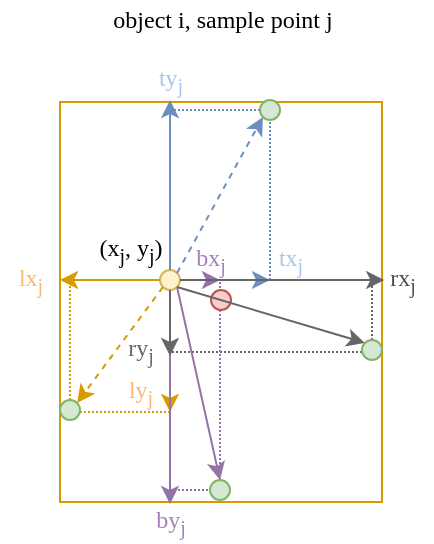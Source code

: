 <mxfile version="14.0.1" type="github">
  <diagram id="GScYKIg_LTMPD5_6AFtT" name="Page-1">
    <mxGraphModel dx="590" dy="361" grid="1" gridSize="10" guides="1" tooltips="1" connect="1" arrows="1" fold="1" page="1" pageScale="1" pageWidth="827" pageHeight="1169" math="0" shadow="0">
      <root>
        <mxCell id="0" />
        <mxCell id="1" parent="0" />
        <mxCell id="xdudlQDzY53nXc2IpZgj-62" value="" style="rounded=0;whiteSpace=wrap;html=1;dashed=1;dashPattern=1 1;fontFamily=Georgia;strokeColor=#666666;fontColor=#333333;fillColor=none;" vertex="1" parent="1">
          <mxGeometry x="375" y="210" width="101" height="36" as="geometry" />
        </mxCell>
        <mxCell id="xdudlQDzY53nXc2IpZgj-55" value="" style="rounded=0;whiteSpace=wrap;html=1;dashed=1;dashPattern=1 1;fontFamily=Georgia;strokeColor=#9673a6;fillColor=none;" vertex="1" parent="1">
          <mxGeometry x="375" y="210" width="25" height="105" as="geometry" />
        </mxCell>
        <mxCell id="xdudlQDzY53nXc2IpZgj-49" value="" style="rounded=0;whiteSpace=wrap;html=1;dashed=1;dashPattern=1 1;fontFamily=Georgia;strokeColor=#6c8ebf;fillColor=none;" vertex="1" parent="1">
          <mxGeometry x="375" y="125" width="50" height="85" as="geometry" />
        </mxCell>
        <mxCell id="xdudlQDzY53nXc2IpZgj-46" value="" style="rounded=0;whiteSpace=wrap;html=1;fontFamily=Georgia;dashed=1;dashPattern=1 1;strokeColor=#d79b00;fillColor=none;" vertex="1" parent="1">
          <mxGeometry x="325" y="210" width="50" height="66" as="geometry" />
        </mxCell>
        <mxCell id="xdudlQDzY53nXc2IpZgj-9" value="" style="rounded=0;whiteSpace=wrap;html=1;fontFamily=Georgia;strokeColor=#d79b00;fillColor=none;" vertex="1" parent="1">
          <mxGeometry x="320" y="121" width="161" height="200" as="geometry" />
        </mxCell>
        <mxCell id="xdudlQDzY53nXc2IpZgj-4" value="" style="ellipse;whiteSpace=wrap;html=1;aspect=fixed;fillColor=#f8cecc;strokeColor=#b85450;" vertex="1" parent="1">
          <mxGeometry x="395.5" y="215" width="10" height="10" as="geometry" />
        </mxCell>
        <mxCell id="xdudlQDzY53nXc2IpZgj-8" value="object i, sample point j" style="text;html=1;resizable=0;autosize=1;align=center;verticalAlign=middle;points=[];fillColor=none;strokeColor=none;rounded=0;fontFamily=Georgia;" vertex="1" parent="1">
          <mxGeometry x="331" y="70" width="140" height="20" as="geometry" />
        </mxCell>
        <mxCell id="xdudlQDzY53nXc2IpZgj-21" value="" style="ellipse;whiteSpace=wrap;html=1;aspect=fixed;fillColor=#d5e8d4;strokeColor=#82b366;" vertex="1" parent="1">
          <mxGeometry x="420" y="120" width="10" height="10" as="geometry" />
        </mxCell>
        <mxCell id="xdudlQDzY53nXc2IpZgj-22" value="" style="ellipse;whiteSpace=wrap;html=1;aspect=fixed;fillColor=#d5e8d4;strokeColor=#82b366;" vertex="1" parent="1">
          <mxGeometry x="320" y="270" width="10" height="10" as="geometry" />
        </mxCell>
        <mxCell id="xdudlQDzY53nXc2IpZgj-24" value="" style="ellipse;whiteSpace=wrap;html=1;aspect=fixed;fillColor=#d5e8d4;strokeColor=#82b366;" vertex="1" parent="1">
          <mxGeometry x="471" y="240" width="10" height="10" as="geometry" />
        </mxCell>
        <mxCell id="xdudlQDzY53nXc2IpZgj-28" value="" style="ellipse;whiteSpace=wrap;html=1;aspect=fixed;fillColor=#fff2cc;strokeColor=#d6b656;" vertex="1" parent="1">
          <mxGeometry x="370" y="205" width="10" height="10" as="geometry" />
        </mxCell>
        <mxCell id="xdudlQDzY53nXc2IpZgj-31" value="" style="endArrow=classic;html=1;fontFamily=Georgia;exitX=0.5;exitY=0;exitDx=0;exitDy=0;entryX=0.5;entryY=1;entryDx=0;entryDy=0;fillColor=#dae8fc;strokeColor=#6c8ebf;" edge="1" parent="1" source="xdudlQDzY53nXc2IpZgj-28">
          <mxGeometry width="50" height="50" relative="1" as="geometry">
            <mxPoint x="360" y="190" as="sourcePoint" />
            <mxPoint x="375.0" y="120" as="targetPoint" />
          </mxGeometry>
        </mxCell>
        <mxCell id="xdudlQDzY53nXc2IpZgj-32" value="" style="endArrow=classic;html=1;fontFamily=Georgia;exitX=1;exitY=0.5;exitDx=0;exitDy=0;entryX=0;entryY=0.5;entryDx=0;entryDy=0;fillColor=#dae8fc;strokeColor=#6c8ebf;" edge="1" parent="1" source="xdudlQDzY53nXc2IpZgj-28">
          <mxGeometry width="50" height="50" relative="1" as="geometry">
            <mxPoint x="360" y="190" as="sourcePoint" />
            <mxPoint x="425" y="210" as="targetPoint" />
          </mxGeometry>
        </mxCell>
        <mxCell id="xdudlQDzY53nXc2IpZgj-35" value="" style="endArrow=classic;html=1;fontFamily=Georgia;exitX=0.5;exitY=1;exitDx=0;exitDy=0;entryX=0.5;entryY=0;entryDx=0;entryDy=0;fillColor=#ffe6cc;strokeColor=#d79b00;" edge="1" parent="1" source="xdudlQDzY53nXc2IpZgj-28">
          <mxGeometry width="50" height="50" relative="1" as="geometry">
            <mxPoint x="390.0" y="220" as="sourcePoint" />
            <mxPoint x="375" y="276" as="targetPoint" />
          </mxGeometry>
        </mxCell>
        <mxCell id="xdudlQDzY53nXc2IpZgj-38" value="" style="endArrow=classic;html=1;fontFamily=Georgia;exitX=0;exitY=0.5;exitDx=0;exitDy=0;entryX=1;entryY=0.5;entryDx=0;entryDy=0;fillColor=#ffe6cc;strokeColor=#d79b00;" edge="1" parent="1" source="xdudlQDzY53nXc2IpZgj-28">
          <mxGeometry width="50" height="50" relative="1" as="geometry">
            <mxPoint x="390.0" y="220" as="sourcePoint" />
            <mxPoint x="320" y="210" as="targetPoint" />
          </mxGeometry>
        </mxCell>
        <mxCell id="xdudlQDzY53nXc2IpZgj-40" value="" style="endArrow=classic;html=1;fontFamily=Georgia;exitX=0;exitY=1;exitDx=0;exitDy=0;entryX=1;entryY=0;entryDx=0;entryDy=0;fillColor=#ffe6cc;strokeColor=#d79b00;dashed=1;" edge="1" parent="1" source="xdudlQDzY53nXc2IpZgj-28" target="xdudlQDzY53nXc2IpZgj-22">
          <mxGeometry width="50" height="50" relative="1" as="geometry">
            <mxPoint x="385.0" y="225" as="sourcePoint" />
            <mxPoint x="385.0" y="280" as="targetPoint" />
          </mxGeometry>
        </mxCell>
        <mxCell id="xdudlQDzY53nXc2IpZgj-51" value="" style="endArrow=classic;html=1;fontFamily=Georgia;exitX=1;exitY=0;exitDx=0;exitDy=0;entryX=0;entryY=1;entryDx=0;entryDy=0;fillColor=#dae8fc;strokeColor=#6c8ebf;rounded=1;dashed=1;" edge="1" parent="1" source="xdudlQDzY53nXc2IpZgj-28" target="xdudlQDzY53nXc2IpZgj-21">
          <mxGeometry width="50" height="50" relative="1" as="geometry">
            <mxPoint x="390" y="220" as="sourcePoint" />
            <mxPoint x="435" y="220" as="targetPoint" />
          </mxGeometry>
        </mxCell>
        <mxCell id="xdudlQDzY53nXc2IpZgj-54" value="" style="endArrow=classic;html=1;fontFamily=Georgia;exitX=1;exitY=1;exitDx=0;exitDy=0;fillColor=#e1d5e7;strokeColor=#9673a6;entryX=0.5;entryY=0;entryDx=0;entryDy=0;" edge="1" parent="1" source="xdudlQDzY53nXc2IpZgj-28" target="xdudlQDzY53nXc2IpZgj-23">
          <mxGeometry width="50" height="50" relative="1" as="geometry">
            <mxPoint x="400" y="230" as="sourcePoint" />
            <mxPoint x="395" y="313" as="targetPoint" />
          </mxGeometry>
        </mxCell>
        <mxCell id="xdudlQDzY53nXc2IpZgj-23" value="" style="ellipse;whiteSpace=wrap;html=1;aspect=fixed;fillColor=#d5e8d4;strokeColor=#82b366;" vertex="1" parent="1">
          <mxGeometry x="395" y="310" width="10" height="10" as="geometry" />
        </mxCell>
        <mxCell id="xdudlQDzY53nXc2IpZgj-56" value="" style="endArrow=classic;html=1;fontFamily=Georgia;exitX=0.5;exitY=1;exitDx=0;exitDy=0;fillColor=#e1d5e7;strokeColor=#9673a6;" edge="1" parent="1" source="xdudlQDzY53nXc2IpZgj-28">
          <mxGeometry width="50" height="50" relative="1" as="geometry">
            <mxPoint x="388.536" y="223.536" as="sourcePoint" />
            <mxPoint x="375" y="322" as="targetPoint" />
          </mxGeometry>
        </mxCell>
        <mxCell id="xdudlQDzY53nXc2IpZgj-57" value="" style="endArrow=classic;html=1;fontFamily=Georgia;fillColor=#e1d5e7;strokeColor=#9673a6;" edge="1" parent="1">
          <mxGeometry width="50" height="50" relative="1" as="geometry">
            <mxPoint x="380" y="210" as="sourcePoint" />
            <mxPoint x="400" y="210" as="targetPoint" />
          </mxGeometry>
        </mxCell>
        <mxCell id="xdudlQDzY53nXc2IpZgj-60" value="" style="endArrow=classic;html=1;fontFamily=Georgia;exitX=1;exitY=0.5;exitDx=0;exitDy=0;fillColor=#f5f5f5;strokeColor=#666666;entryX=1.007;entryY=0.445;entryDx=0;entryDy=0;entryPerimeter=0;" edge="1" parent="1" source="xdudlQDzY53nXc2IpZgj-28" target="xdudlQDzY53nXc2IpZgj-9">
          <mxGeometry width="50" height="50" relative="1" as="geometry">
            <mxPoint x="388.536" y="223.536" as="sourcePoint" />
            <mxPoint x="410" y="320" as="targetPoint" />
          </mxGeometry>
        </mxCell>
        <mxCell id="xdudlQDzY53nXc2IpZgj-61" value="" style="endArrow=classic;html=1;fontFamily=Georgia;exitX=0.5;exitY=1;exitDx=0;exitDy=0;fillColor=#f5f5f5;strokeColor=#666666;" edge="1" parent="1" source="xdudlQDzY53nXc2IpZgj-28">
          <mxGeometry width="50" height="50" relative="1" as="geometry">
            <mxPoint x="390" y="220" as="sourcePoint" />
            <mxPoint x="375" y="248" as="targetPoint" />
          </mxGeometry>
        </mxCell>
        <mxCell id="xdudlQDzY53nXc2IpZgj-63" value="" style="endArrow=classic;html=1;fontFamily=Georgia;exitX=1;exitY=1;exitDx=0;exitDy=0;fillColor=#f5f5f5;strokeColor=#666666;entryX=0;entryY=0;entryDx=0;entryDy=0;" edge="1" parent="1" source="xdudlQDzY53nXc2IpZgj-28" target="xdudlQDzY53nXc2IpZgj-24">
          <mxGeometry width="50" height="50" relative="1" as="geometry">
            <mxPoint x="390" y="220" as="sourcePoint" />
            <mxPoint x="492.127" y="220" as="targetPoint" />
          </mxGeometry>
        </mxCell>
        <mxCell id="xdudlQDzY53nXc2IpZgj-66" value="(x&lt;sub&gt;j&lt;/sub&gt;, y&lt;sub&gt;j&lt;/sub&gt;)" style="text;html=1;align=center;verticalAlign=middle;resizable=0;points=[];autosize=1;fontFamily=Georgia;" vertex="1" parent="1">
          <mxGeometry x="330" y="185" width="50" height="20" as="geometry" />
        </mxCell>
        <mxCell id="xdudlQDzY53nXc2IpZgj-67" value="lx&lt;sub&gt;j&lt;/sub&gt;" style="text;html=1;align=center;verticalAlign=middle;resizable=0;points=[];autosize=1;fontFamily=Georgia;fontColor=#FFB570;" vertex="1" parent="1">
          <mxGeometry x="290" y="200" width="30" height="20" as="geometry" />
        </mxCell>
        <mxCell id="xdudlQDzY53nXc2IpZgj-68" value="ly&lt;sub&gt;j&lt;/sub&gt;" style="text;html=1;align=center;verticalAlign=middle;resizable=0;points=[];autosize=1;fontFamily=Georgia;fontColor=#FFB570;" vertex="1" parent="1">
          <mxGeometry x="345" y="256" width="30" height="20" as="geometry" />
        </mxCell>
        <mxCell id="xdudlQDzY53nXc2IpZgj-69" value="ty&lt;sub&gt;j&lt;/sub&gt;" style="text;html=1;align=center;verticalAlign=middle;resizable=0;points=[];autosize=1;fontFamily=Georgia;fontColor=#A9C4EB;" vertex="1" parent="1">
          <mxGeometry x="360" y="100" width="30" height="20" as="geometry" />
        </mxCell>
        <mxCell id="xdudlQDzY53nXc2IpZgj-70" value="tx&lt;sub&gt;j&lt;/sub&gt;" style="text;html=1;align=center;verticalAlign=middle;resizable=0;points=[];autosize=1;fontFamily=Georgia;fontColor=#A9C4EB;" vertex="1" parent="1">
          <mxGeometry x="420" y="190" width="30" height="20" as="geometry" />
        </mxCell>
        <mxCell id="xdudlQDzY53nXc2IpZgj-71" value="rx&lt;sub&gt;j&lt;/sub&gt;" style="text;html=1;align=center;verticalAlign=middle;resizable=0;points=[];autosize=1;fontFamily=Georgia;fontColor=#4D4D4D;" vertex="1" parent="1">
          <mxGeometry x="476" y="200" width="30" height="20" as="geometry" />
        </mxCell>
        <mxCell id="xdudlQDzY53nXc2IpZgj-72" value="ry&lt;sub&gt;j&lt;/sub&gt;" style="text;html=1;align=center;verticalAlign=middle;resizable=0;points=[];autosize=1;fontFamily=Georgia;fontColor=#666666;" vertex="1" parent="1">
          <mxGeometry x="345" y="235" width="30" height="20" as="geometry" />
        </mxCell>
        <mxCell id="xdudlQDzY53nXc2IpZgj-73" value="bx&lt;sub&gt;j&lt;/sub&gt;" style="text;html=1;align=center;verticalAlign=middle;resizable=0;points=[];autosize=1;fontFamily=Georgia;fontColor=#A680B8;" vertex="1" parent="1">
          <mxGeometry x="380" y="190" width="30" height="20" as="geometry" />
        </mxCell>
        <mxCell id="xdudlQDzY53nXc2IpZgj-74" value="by&lt;sub&gt;j&lt;/sub&gt;" style="text;html=1;align=center;verticalAlign=middle;resizable=0;points=[];autosize=1;fontFamily=Georgia;fontColor=#A680B8;" vertex="1" parent="1">
          <mxGeometry x="360" y="321" width="30" height="20" as="geometry" />
        </mxCell>
      </root>
    </mxGraphModel>
  </diagram>
</mxfile>
